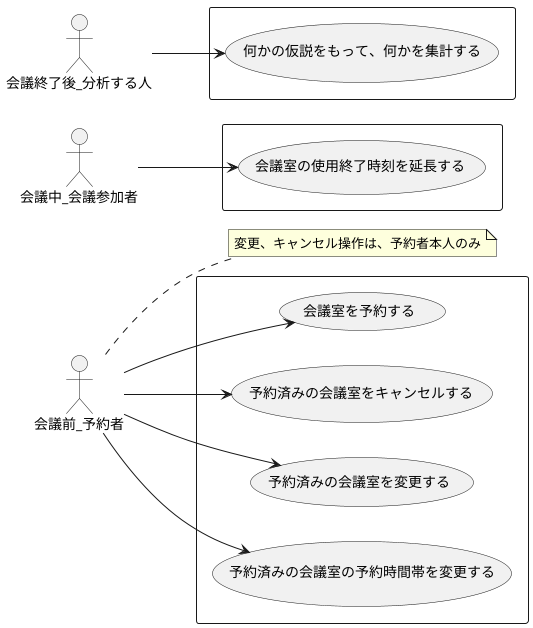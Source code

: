 @startuml
left to right direction

actor 会議前_予約者 as a1
note right : 変更、キャンセル操作は、予約者本人のみ
actor 会議中_会議参加者  as a3
actor 会議終了後_分析する人 as a2

rectangle {
    a1 --> (会議室を予約する)
    a1 --> (予約済みの会議室をキャンセルする)
    a1 --> (予約済みの会議室を変更する)
    a1 --> (予約済みの会議室の予約時間帯を変更する)
}

rectangle {
    a2 --> (何かの仮説をもって、何かを集計する)
}

rectangle {
    a3 --> (会議室の使用終了時刻を延長する)
}

@enduml